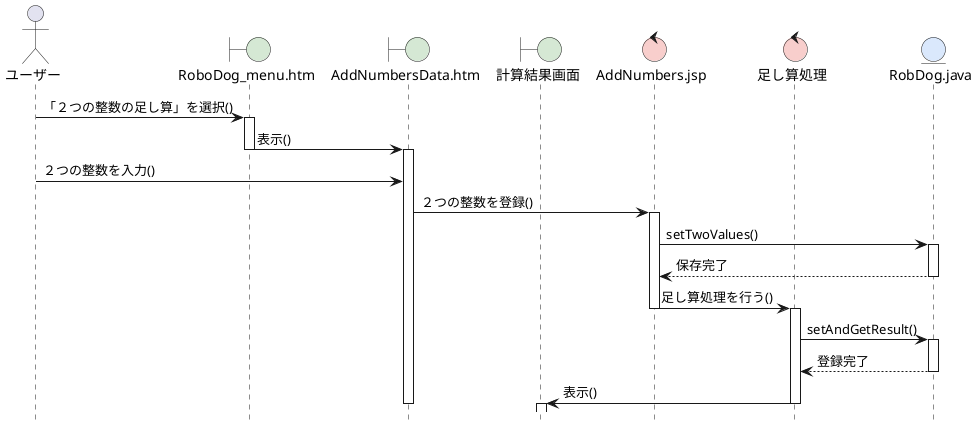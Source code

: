@startuml RoboDog-２つの整数の足し算シーケンス図
hide footbox
skinparam boundaryBackgroundColor #D5E8D4
skinparam controlBackgroundColor  #F8CECC
skinparam entityBackgroundColor   #DAE8FC

actor ユーザー as A
boundary "RoboDog_menu.htm" as B1
boundary "AddNumbersData.htm" as B2
boundary 計算結果画面 as B3
control "AddNumbers.jsp" as C1
control 足し算処理 as C2
entity "RobDog.java" as E

A -> B1: 「２つの整数の足し算」を選択()
activate B1
 
B1 -> B2: 表示()
deactivate B1
activate B2
 
A -> B2: ２つの整数を入力()
 
B2 -> C1: ２つの整数を登録()
activate C1
C1 -> E: setTwoValues()
activate E
E --> C1: 保存完了
deactivate E
 
C1 -> C2: 足し算処理を行う()
deactivate C1
activate C2
C2 -> E: setAndGetResult()
activate E
E --> C2: 登録完了
deactivate E
 
C2 -> B3: 表示()
deactivate C2
deactivate B2
activate B3
 
@enduml